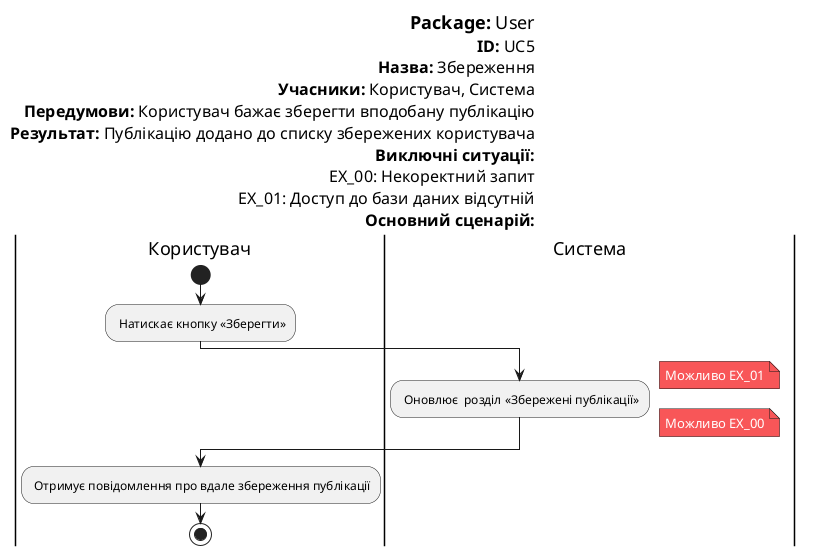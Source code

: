 @startuml
left header
<font color=000 size=18><b>Package:</b> User
<font color=000 size=16><b>ID:</b> UC5
<font color=000 size=16><b>Назва:</b> Збереження
<font color=000 size=16><b>Учасники:</b> Користувач, Система
<font color=000 size=16><b>Передумови:</b> Користувач бажає зберегти вподобану публікацію
<font color=000 size=16><b>Результат:</b> Публікацію додано до списку збережених користувача
<font color=000 size=16><b>Виключні ситуації:</b>
<font color=000 size=16>EX_00: Некоректний запит
<font color=000 size=16>EX_01: Доступ до бази даних відсутній
<font color=000 size=16><b>Основний сценарій:</b>
end header

skinparam	shadowing false
skinparam Note {
	BackgroundColor #f85658
	FontColor #ffffff
}

|Користувач|
start
: Натискає кнопку «Зберегти»;


|Система|
: Оновлює  розділ «Збережені публікації»;
note right
Можливо ЕХ_01
end note
note right
Можливо ЕХ_00
end note


|Користувач|
: Отримує повідомлення про вдале збереження публікації;

stop;
@enduml
